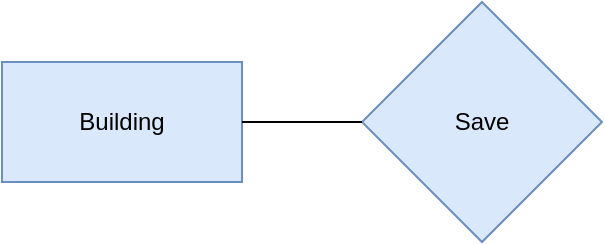 <mxfile version="20.8.11" type="device"><diagram name="Page-1" id="nyqT5vd1wT_2Cl7KuCAn"><mxGraphModel dx="1387" dy="788" grid="1" gridSize="10" guides="1" tooltips="1" connect="1" arrows="1" fold="1" page="1" pageScale="1" pageWidth="850" pageHeight="1100" math="0" shadow="0"><root><mxCell id="0"/><mxCell id="1" parent="0"/><mxCell id="vWp92BVAWtte3-ZsINCP-1" value="Save" style="rhombus;whiteSpace=wrap;html=1;fillColor=#dae8fc;strokeColor=#6c8ebf;" parent="1" vertex="1"><mxGeometry x="200" y="110" width="120" height="120" as="geometry"/></mxCell><mxCell id="vWp92BVAWtte3-ZsINCP-2" value="Building" style="rounded=0;whiteSpace=wrap;html=1;fillColor=#dae8fc;strokeColor=#6c8ebf;" parent="1" vertex="1"><mxGeometry x="20" y="140" width="120" height="60" as="geometry"/></mxCell><mxCell id="vWp92BVAWtte3-ZsINCP-4" value="" style="endArrow=none;html=1;rounded=0;exitX=1;exitY=0.5;exitDx=0;exitDy=0;entryX=0;entryY=0.5;entryDx=0;entryDy=0;" parent="1" source="vWp92BVAWtte3-ZsINCP-2" target="vWp92BVAWtte3-ZsINCP-1" edge="1"><mxGeometry width="50" height="50" relative="1" as="geometry"><mxPoint x="180" y="220" as="sourcePoint"/><mxPoint x="230" y="170" as="targetPoint"/></mxGeometry></mxCell></root></mxGraphModel></diagram></mxfile>